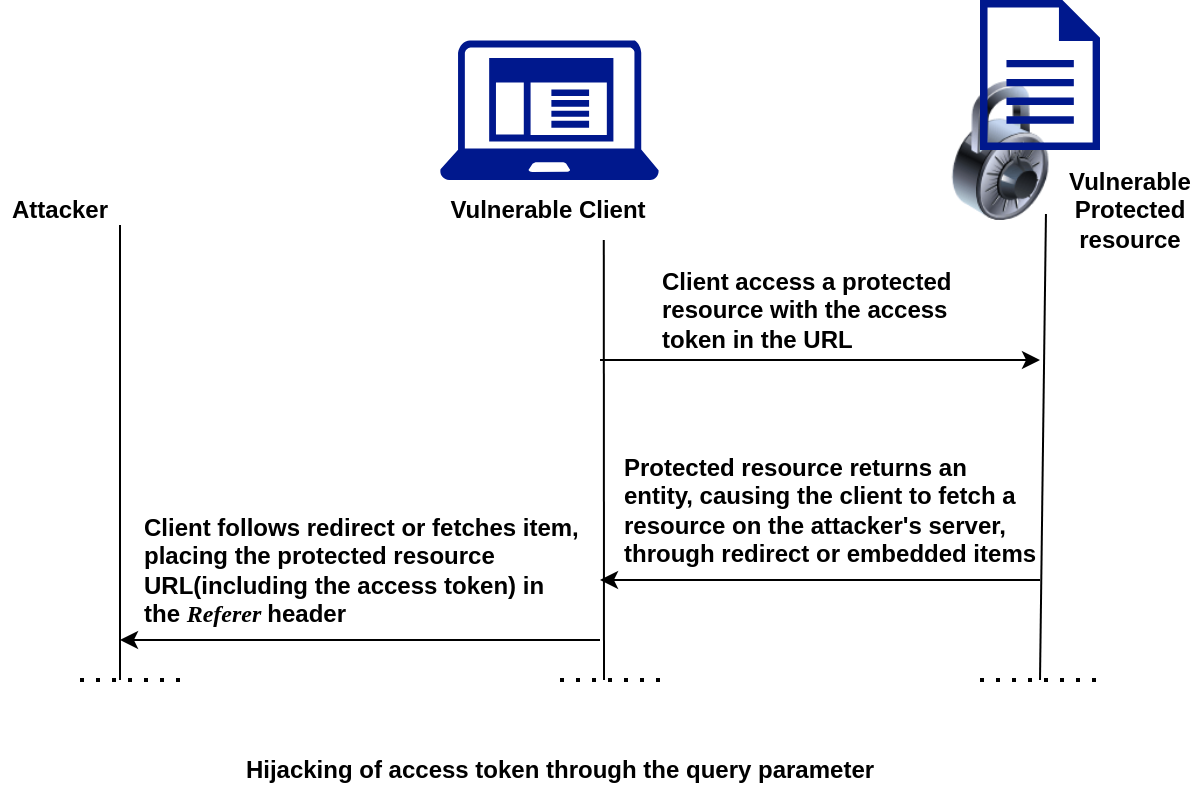 <mxfile version="24.8.4">
  <diagram name="Page-1" id="AmSja63dXRdY-rwInjOv">
    <mxGraphModel dx="1120" dy="468" grid="1" gridSize="10" guides="1" tooltips="1" connect="1" arrows="1" fold="1" page="1" pageScale="1" pageWidth="850" pageHeight="1100" math="0" shadow="0">
      <root>
        <mxCell id="0" />
        <mxCell id="1" parent="0" />
        <mxCell id="HnnXppO3-Dk9SYgD6SL0-1" value="" style="shape=image;html=1;verticalAlign=top;verticalLabelPosition=bottom;labelBackgroundColor=#ffffff;imageAspect=0;aspect=fixed;image=https://cdn2.iconfinder.com/data/icons/woothemes/PNG/intruder.png" vertex="1" parent="1">
          <mxGeometry x="60" y="40" width="80" height="80" as="geometry" />
        </mxCell>
        <mxCell id="HnnXppO3-Dk9SYgD6SL0-2" value="" style="sketch=0;aspect=fixed;pointerEvents=1;shadow=0;dashed=0;html=1;strokeColor=none;labelPosition=center;verticalLabelPosition=bottom;verticalAlign=top;align=center;fillColor=#00188D;shape=mxgraph.mscae.enterprise.client_application" vertex="1" parent="1">
          <mxGeometry x="270" y="40" width="109.39" height="70" as="geometry" />
        </mxCell>
        <mxCell id="HnnXppO3-Dk9SYgD6SL0-3" value="" style="image;html=1;image=img/lib/clip_art/general/Lock_128x128.png" vertex="1" parent="1">
          <mxGeometry x="520" y="60" width="60" height="70" as="geometry" />
        </mxCell>
        <mxCell id="HnnXppO3-Dk9SYgD6SL0-4" value="" style="sketch=0;aspect=fixed;pointerEvents=1;shadow=0;dashed=0;html=1;strokeColor=none;labelPosition=center;verticalLabelPosition=bottom;verticalAlign=top;align=center;fillColor=#00188D;shape=mxgraph.mscae.enterprise.document" vertex="1" parent="1">
          <mxGeometry x="540" y="20" width="60" height="75" as="geometry" />
        </mxCell>
        <mxCell id="HnnXppO3-Dk9SYgD6SL0-5" value="&lt;b&gt;Attacker&lt;/b&gt;" style="text;html=1;align=center;verticalAlign=middle;whiteSpace=wrap;rounded=0;" vertex="1" parent="1">
          <mxGeometry x="50" y="110" width="60" height="30" as="geometry" />
        </mxCell>
        <mxCell id="HnnXppO3-Dk9SYgD6SL0-7" value="&lt;b&gt;Vulnerable Client&lt;/b&gt;" style="text;html=1;align=center;verticalAlign=middle;whiteSpace=wrap;rounded=0;" vertex="1" parent="1">
          <mxGeometry x="269.39" y="110" width="110" height="30" as="geometry" />
        </mxCell>
        <mxCell id="HnnXppO3-Dk9SYgD6SL0-8" value="&lt;b&gt;Vulnerable Protected resource&lt;/b&gt;" style="text;html=1;align=center;verticalAlign=middle;whiteSpace=wrap;rounded=0;" vertex="1" parent="1">
          <mxGeometry x="580" y="110" width="70" height="30" as="geometry" />
        </mxCell>
        <mxCell id="HnnXppO3-Dk9SYgD6SL0-9" value="" style="endArrow=none;html=1;rounded=0;entryX=1;entryY=0.75;entryDx=0;entryDy=0;" edge="1" parent="1" target="HnnXppO3-Dk9SYgD6SL0-5">
          <mxGeometry width="50" height="50" relative="1" as="geometry">
            <mxPoint x="110" y="360" as="sourcePoint" />
            <mxPoint x="450" y="220" as="targetPoint" />
          </mxGeometry>
        </mxCell>
        <mxCell id="HnnXppO3-Dk9SYgD6SL0-10" value="" style="endArrow=none;dashed=1;html=1;dashPattern=1 3;strokeWidth=2;rounded=0;" edge="1" parent="1">
          <mxGeometry width="50" height="50" relative="1" as="geometry">
            <mxPoint x="90" y="360" as="sourcePoint" />
            <mxPoint x="140" y="360" as="targetPoint" />
          </mxGeometry>
        </mxCell>
        <mxCell id="HnnXppO3-Dk9SYgD6SL0-11" value="" style="endArrow=none;html=1;rounded=0;entryX=0.75;entryY=1;entryDx=0;entryDy=0;" edge="1" parent="1" target="HnnXppO3-Dk9SYgD6SL0-7">
          <mxGeometry width="50" height="50" relative="1" as="geometry">
            <mxPoint x="352" y="360" as="sourcePoint" />
            <mxPoint x="450" y="220" as="targetPoint" />
          </mxGeometry>
        </mxCell>
        <mxCell id="HnnXppO3-Dk9SYgD6SL0-12" value="" style="endArrow=none;dashed=1;html=1;dashPattern=1 3;strokeWidth=2;rounded=0;" edge="1" parent="1">
          <mxGeometry width="50" height="50" relative="1" as="geometry">
            <mxPoint x="330" y="360" as="sourcePoint" />
            <mxPoint x="380" y="360" as="targetPoint" />
          </mxGeometry>
        </mxCell>
        <mxCell id="HnnXppO3-Dk9SYgD6SL0-13" value="" style="endArrow=none;html=1;rounded=0;entryX=0.883;entryY=0.957;entryDx=0;entryDy=0;entryPerimeter=0;" edge="1" parent="1" target="HnnXppO3-Dk9SYgD6SL0-3">
          <mxGeometry width="50" height="50" relative="1" as="geometry">
            <mxPoint x="570" y="360" as="sourcePoint" />
            <mxPoint x="450" y="220" as="targetPoint" />
          </mxGeometry>
        </mxCell>
        <mxCell id="HnnXppO3-Dk9SYgD6SL0-14" value="" style="endArrow=none;dashed=1;html=1;dashPattern=1 3;strokeWidth=2;rounded=0;" edge="1" parent="1">
          <mxGeometry width="50" height="50" relative="1" as="geometry">
            <mxPoint x="540" y="360" as="sourcePoint" />
            <mxPoint x="600" y="360" as="targetPoint" />
          </mxGeometry>
        </mxCell>
        <mxCell id="HnnXppO3-Dk9SYgD6SL0-15" value="" style="endArrow=classic;html=1;rounded=0;" edge="1" parent="1">
          <mxGeometry width="50" height="50" relative="1" as="geometry">
            <mxPoint x="350" y="200" as="sourcePoint" />
            <mxPoint x="570" y="200" as="targetPoint" />
          </mxGeometry>
        </mxCell>
        <mxCell id="HnnXppO3-Dk9SYgD6SL0-16" value="" style="endArrow=classic;html=1;rounded=0;" edge="1" parent="1">
          <mxGeometry width="50" height="50" relative="1" as="geometry">
            <mxPoint x="570" y="310" as="sourcePoint" />
            <mxPoint x="350" y="310" as="targetPoint" />
          </mxGeometry>
        </mxCell>
        <mxCell id="HnnXppO3-Dk9SYgD6SL0-17" value="" style="endArrow=classic;html=1;rounded=0;" edge="1" parent="1">
          <mxGeometry width="50" height="50" relative="1" as="geometry">
            <mxPoint x="350" y="340" as="sourcePoint" />
            <mxPoint x="110" y="340" as="targetPoint" />
          </mxGeometry>
        </mxCell>
        <mxCell id="HnnXppO3-Dk9SYgD6SL0-18" value="&lt;b&gt;Hijacking of access token through the query parameter&lt;/b&gt;" style="text;html=1;align=center;verticalAlign=middle;whiteSpace=wrap;rounded=0;" vertex="1" parent="1">
          <mxGeometry x="100" y="390" width="460" height="30" as="geometry" />
        </mxCell>
        <mxCell id="HnnXppO3-Dk9SYgD6SL0-19" value="&lt;b&gt;Client access a protected resource with the access token in the URL&lt;/b&gt;" style="text;html=1;align=left;verticalAlign=middle;whiteSpace=wrap;rounded=0;" vertex="1" parent="1">
          <mxGeometry x="379.39" y="160" width="160.61" height="30" as="geometry" />
        </mxCell>
        <mxCell id="HnnXppO3-Dk9SYgD6SL0-20" value="&lt;b&gt;Protected resource returns an entity, causing the client to fetch a resource on the attacker&#39;s server, through redirect or embedded items&lt;/b&gt;" style="text;html=1;align=left;verticalAlign=middle;whiteSpace=wrap;rounded=0;" vertex="1" parent="1">
          <mxGeometry x="360" y="260" width="210" height="30" as="geometry" />
        </mxCell>
        <mxCell id="HnnXppO3-Dk9SYgD6SL0-21" value="&lt;b&gt;Client follows redirect or fetches item, placing the protected resource URL(including the access token) in the &lt;i&gt;&lt;font face=&quot;Comic Sans MS&quot;&gt;Referer &lt;/font&gt;&lt;/i&gt;header&lt;/b&gt;" style="text;html=1;align=left;verticalAlign=middle;whiteSpace=wrap;rounded=0;" vertex="1" parent="1">
          <mxGeometry x="120" y="290" width="220" height="30" as="geometry" />
        </mxCell>
      </root>
    </mxGraphModel>
  </diagram>
</mxfile>
